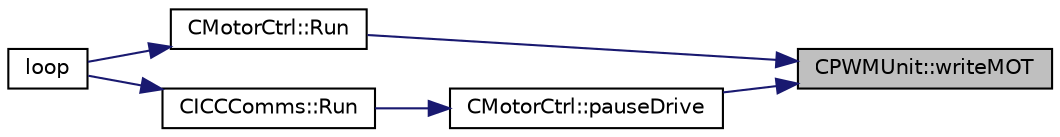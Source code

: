 digraph "CPWMUnit::writeMOT"
{
 // INTERACTIVE_SVG=YES
 // LATEX_PDF_SIZE
  bgcolor="transparent";
  edge [fontname="Helvetica",fontsize="10",labelfontname="Helvetica",labelfontsize="10"];
  node [fontname="Helvetica",fontsize="10",shape=record];
  rankdir="RL";
  Node17 [label="CPWMUnit::writeMOT",height=0.2,width=0.4,color="black", fillcolor="grey75", style="filled", fontcolor="black",tooltip=" "];
  Node17 -> Node18 [dir="back",color="midnightblue",fontsize="10",style="solid"];
  Node18 [label="CMotorCtrl::Run",height=0.2,width=0.4,color="black",URL="$class_c_motor_ctrl.html#a63e5dd36be027fe8a5e1acee5c1322c8",tooltip="Run function of CMotorCtrl which is executed in every loop."];
  Node18 -> Node19 [dir="back",color="midnightblue",fontsize="10",style="solid"];
  Node19 [label="loop",height=0.2,width=0.4,color="black",URL="$_a_d_a_s___m_c_u_8ino.html#afe461d27b9c48d5921c00d521181f12f",tooltip=" "];
  Node17 -> Node20 [dir="back",color="midnightblue",fontsize="10",style="solid"];
  Node20 [label="CMotorCtrl::pauseDrive",height=0.2,width=0.4,color="black",URL="$class_c_motor_ctrl.html#af3e047be659fb9f49f1644ba2eca4684",tooltip="API Function of the CMotorCtrl to pause the current action of the motor control."];
  Node20 -> Node21 [dir="back",color="midnightblue",fontsize="10",style="solid"];
  Node21 [label="CICCComms::Run",height=0.2,width=0.4,color="black",URL="$class_c_i_c_c_comms.html#a8b3fa81307b3b9ba0e72b4aee8279c56",tooltip=" "];
  Node21 -> Node19 [dir="back",color="midnightblue",fontsize="10",style="solid"];
}
